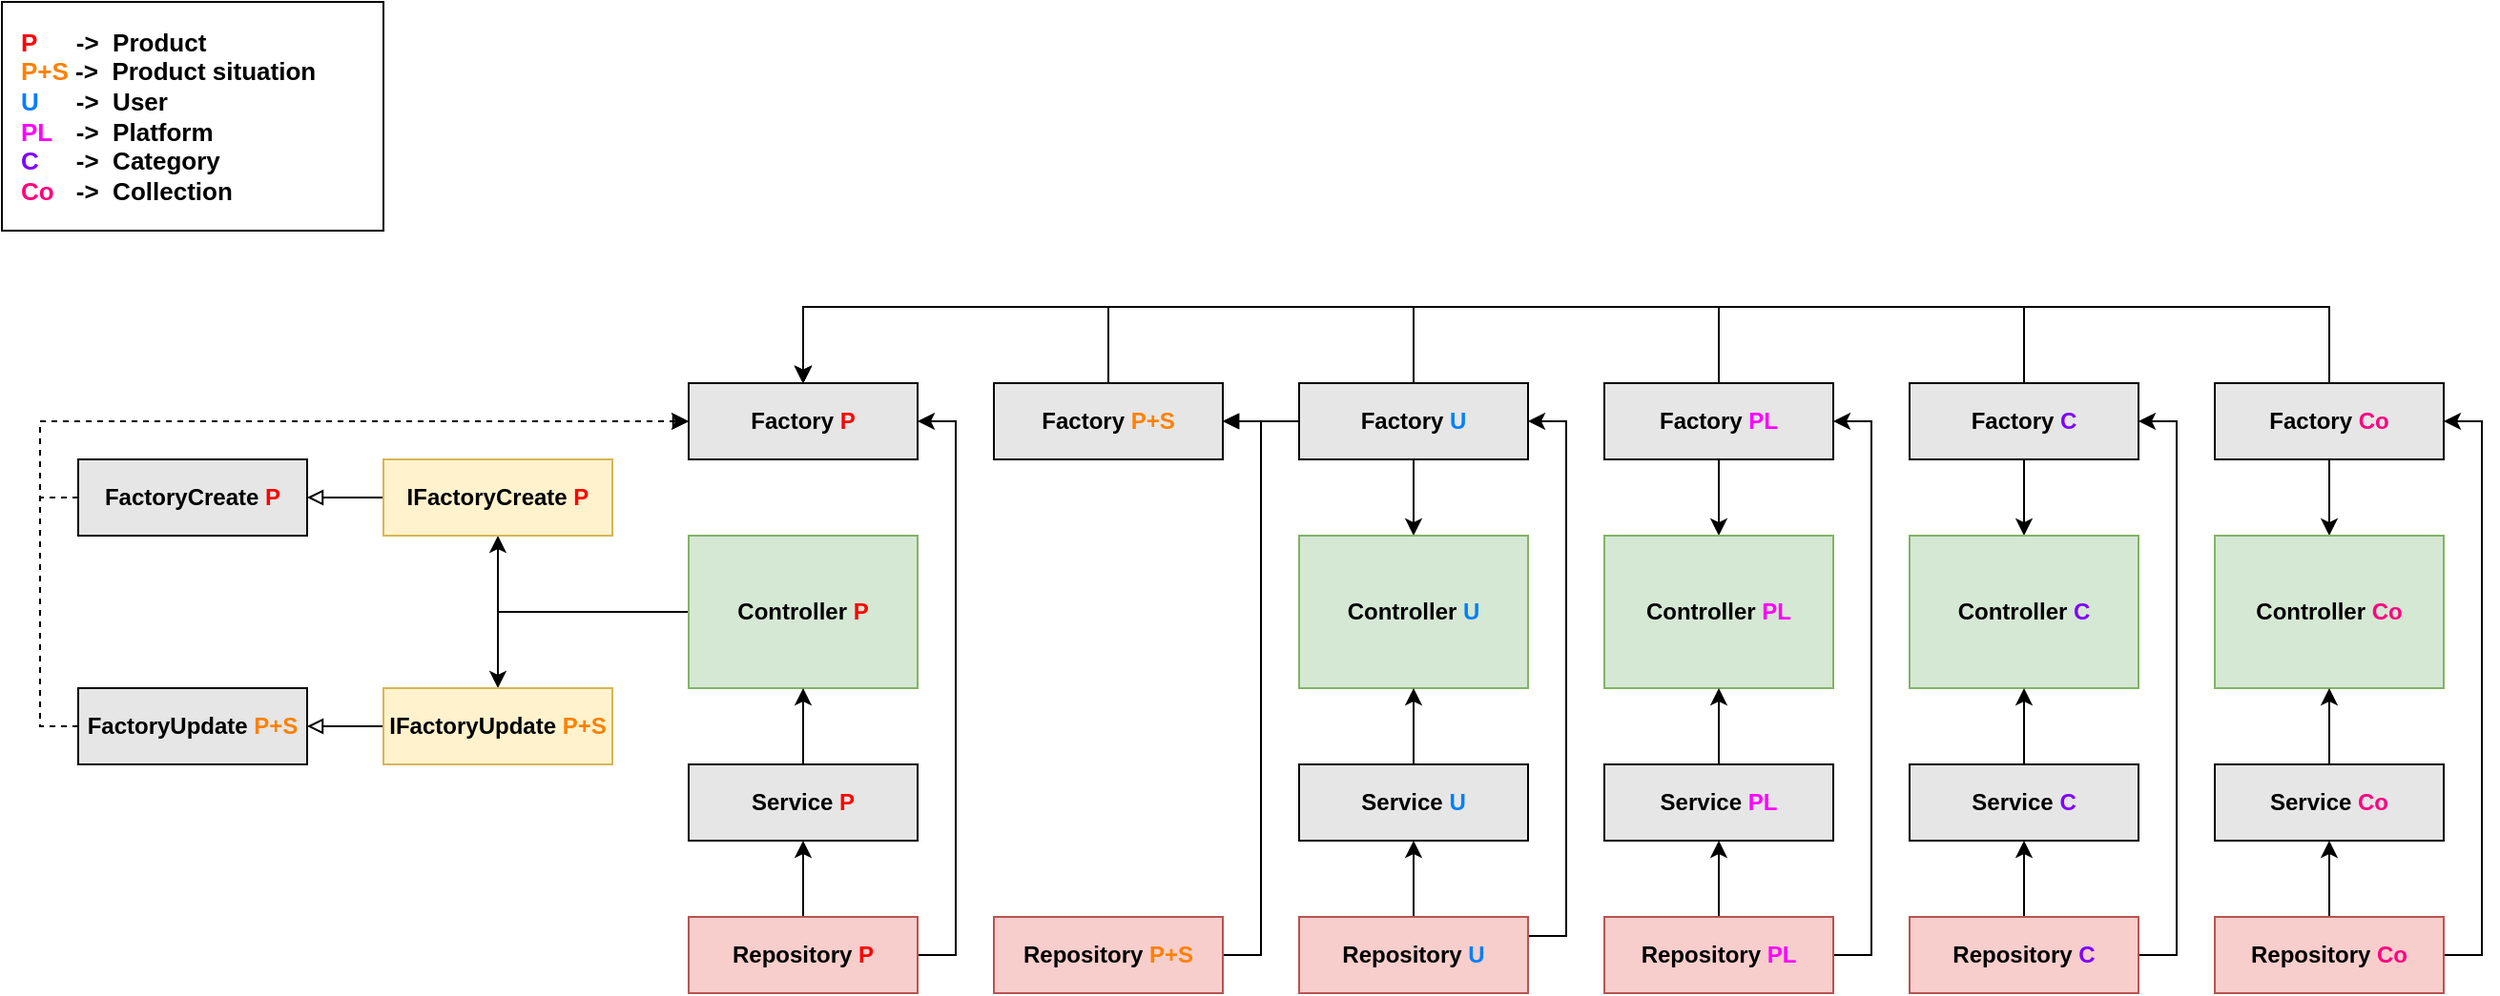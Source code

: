 <mxfile version="20.6.0" type="google"><diagram id="6JddzzMQcjXBdLVQW5BI" name="Página-1"><mxGraphModel grid="1" page="1" gridSize="10" guides="1" tooltips="1" connect="1" arrows="1" fold="1" pageScale="1" pageWidth="827" pageHeight="1169" math="0" shadow="0"><root><mxCell id="0"/><mxCell id="1" parent="0"/><mxCell id="akS8U3j8uPsjT_LzJy7--63" style="edgeStyle=orthogonalEdgeStyle;rounded=0;jumpStyle=none;orthogonalLoop=1;jettySize=auto;html=1;fontSize=12;fontColor=#7F00FF;endArrow=classic;endFill=1;" edge="1" parent="1" source="akS8U3j8uPsjT_LzJy7--12" target="akS8U3j8uPsjT_LzJy7--58"><mxGeometry relative="1" as="geometry"/></mxCell><mxCell id="P5B6yMFjr3VaSI04Bvaf-8" style="edgeStyle=orthogonalEdgeStyle;rounded=0;orthogonalLoop=1;jettySize=auto;html=1;entryX=1;entryY=0.5;entryDx=0;entryDy=0;endArrow=block;endFill=1;" edge="1" parent="1" source="akS8U3j8uPsjT_LzJy7--12" target="akS8U3j8uPsjT_LzJy7--11"><mxGeometry relative="1" as="geometry"/></mxCell><mxCell id="P5B6yMFjr3VaSI04Bvaf-44" style="edgeStyle=orthogonalEdgeStyle;rounded=0;orthogonalLoop=1;jettySize=auto;html=1;entryX=0.5;entryY=0;entryDx=0;entryDy=0;endArrow=classic;endFill=1;" edge="1" parent="1" source="akS8U3j8uPsjT_LzJy7--12" target="P5B6yMFjr3VaSI04Bvaf-33"><mxGeometry relative="1" as="geometry"><Array as="points"><mxPoint x="500" y="480"/><mxPoint x="180" y="480"/></Array></mxGeometry></mxCell><mxCell id="akS8U3j8uPsjT_LzJy7--12" value="Factory &lt;font color=&quot;#007fff&quot;&gt;U&lt;/font&gt;" style="rounded=0;whiteSpace=wrap;html=1;fontStyle=1;fillColor=#E6E6E6;" vertex="1" parent="1"><mxGeometry x="440" y="520" width="120" height="40" as="geometry"/></mxCell><mxCell id="akS8U3j8uPsjT_LzJy7--81" style="edgeStyle=orthogonalEdgeStyle;rounded=0;jumpStyle=none;orthogonalLoop=1;jettySize=auto;html=1;entryX=0.5;entryY=0;entryDx=0;entryDy=0;fontSize=12;fontColor=#7F00FF;endArrow=classic;endFill=1;" edge="1" parent="1" source="akS8U3j8uPsjT_LzJy7--13" target="akS8U3j8uPsjT_LzJy7--59"><mxGeometry relative="1" as="geometry"/></mxCell><mxCell id="P5B6yMFjr3VaSI04Bvaf-45" style="edgeStyle=orthogonalEdgeStyle;rounded=0;orthogonalLoop=1;jettySize=auto;html=1;entryX=0.5;entryY=0;entryDx=0;entryDy=0;endArrow=classic;endFill=1;" edge="1" parent="1" source="akS8U3j8uPsjT_LzJy7--13" target="P5B6yMFjr3VaSI04Bvaf-33"><mxGeometry relative="1" as="geometry"><Array as="points"><mxPoint x="660" y="480"/><mxPoint x="180" y="480"/></Array></mxGeometry></mxCell><mxCell id="akS8U3j8uPsjT_LzJy7--13" value="Factory &lt;font color=&quot;#ff00ff&quot;&gt;PL&lt;/font&gt;" style="rounded=0;whiteSpace=wrap;html=1;fontStyle=1;fillColor=#E6E6E6;" vertex="1" parent="1"><mxGeometry x="600" y="520" width="120" height="40" as="geometry"/></mxCell><mxCell id="akS8U3j8uPsjT_LzJy7--82" style="edgeStyle=orthogonalEdgeStyle;rounded=0;jumpStyle=none;orthogonalLoop=1;jettySize=auto;html=1;entryX=0.5;entryY=0;entryDx=0;entryDy=0;fontSize=12;fontColor=#7F00FF;endArrow=classic;endFill=1;" edge="1" parent="1" source="akS8U3j8uPsjT_LzJy7--14" target="akS8U3j8uPsjT_LzJy7--60"><mxGeometry relative="1" as="geometry"/></mxCell><mxCell id="P5B6yMFjr3VaSI04Bvaf-46" style="edgeStyle=orthogonalEdgeStyle;rounded=0;orthogonalLoop=1;jettySize=auto;html=1;entryX=0.5;entryY=0;entryDx=0;entryDy=0;endArrow=classic;endFill=1;" edge="1" parent="1" source="akS8U3j8uPsjT_LzJy7--14" target="P5B6yMFjr3VaSI04Bvaf-33"><mxGeometry relative="1" as="geometry"><Array as="points"><mxPoint x="820" y="480"/><mxPoint x="180" y="480"/></Array></mxGeometry></mxCell><mxCell id="akS8U3j8uPsjT_LzJy7--14" value="Factory &lt;font color=&quot;#7f00ff&quot;&gt;C&lt;/font&gt;" style="rounded=0;whiteSpace=wrap;html=1;fontStyle=1;fillColor=#E6E6E6;" vertex="1" parent="1"><mxGeometry x="760" y="520" width="120" height="40" as="geometry"/></mxCell><mxCell id="P5B6yMFjr3VaSI04Bvaf-7" style="edgeStyle=orthogonalEdgeStyle;rounded=0;orthogonalLoop=1;jettySize=auto;html=1;entryX=1;entryY=0.5;entryDx=0;entryDy=0;endArrow=block;endFill=1;" edge="1" parent="1" source="akS8U3j8uPsjT_LzJy7--29" target="akS8U3j8uPsjT_LzJy7--11"><mxGeometry relative="1" as="geometry"><Array as="points"><mxPoint x="420" y="820"/><mxPoint x="420" y="540"/></Array></mxGeometry></mxCell><mxCell id="akS8U3j8uPsjT_LzJy7--29" value="Repository &lt;font color=&quot;#ff8000&quot;&gt;P+S&lt;/font&gt;" style="rounded=0;whiteSpace=wrap;html=1;fontStyle=1;fillColor=#f8cecc;strokeColor=#b85450;" vertex="1" parent="1"><mxGeometry x="280" y="800" width="120" height="40" as="geometry"/></mxCell><mxCell id="P5B6yMFjr3VaSI04Bvaf-43" style="edgeStyle=orthogonalEdgeStyle;rounded=0;orthogonalLoop=1;jettySize=auto;html=1;entryX=0.5;entryY=0;entryDx=0;entryDy=0;endArrow=classic;endFill=1;" edge="1" parent="1" source="akS8U3j8uPsjT_LzJy7--11" target="P5B6yMFjr3VaSI04Bvaf-33"><mxGeometry relative="1" as="geometry"><Array as="points"><mxPoint x="340" y="480"/><mxPoint x="180" y="480"/></Array></mxGeometry></mxCell><mxCell id="akS8U3j8uPsjT_LzJy7--11" value="Factory &lt;font color=&quot;#ff8000&quot;&gt;P+S&lt;/font&gt;" style="rounded=0;whiteSpace=wrap;html=1;fontStyle=1;fillColor=#E6E6E6;" vertex="1" parent="1"><mxGeometry x="280" y="520" width="120" height="40" as="geometry"/></mxCell><mxCell id="akS8U3j8uPsjT_LzJy7--49" value="&lt;font color=&quot;#ff0000&quot;&gt;P&lt;/font&gt; &lt;span style=&quot;white-space: pre;&quot;&gt;&#9;&lt;/span&gt;-&amp;gt;&amp;nbsp; Product&lt;br style=&quot;&quot;&gt;&lt;font color=&quot;#ff8000&quot;&gt;P+S&lt;/font&gt; -&amp;gt;&amp;nbsp; Product situation&lt;br style=&quot;&quot;&gt;&lt;font color=&quot;#007fff&quot;&gt;U&lt;/font&gt; &lt;span style=&quot;white-space: pre;&quot;&gt;&#9;&lt;/span&gt;-&amp;gt;&amp;nbsp; User&lt;br style=&quot;&quot;&gt;&lt;font color=&quot;#ff00ff&quot;&gt;PL&lt;/font&gt; &lt;span style=&quot;white-space: pre;&quot;&gt;&#9;&lt;/span&gt;-&amp;gt;&amp;nbsp; Platform&lt;br style=&quot;&quot;&gt;&lt;div style=&quot;&quot;&gt;&lt;span style=&quot;background-color: initial;&quot;&gt;&lt;font color=&quot;#7f00ff&quot;&gt;C&lt;/font&gt; &lt;span style=&quot;white-space: pre;&quot;&gt;&#9;&lt;/span&gt;-&amp;gt;&amp;nbsp; Category&lt;/span&gt;&lt;/div&gt;&lt;div style=&quot;&quot;&gt;&lt;span style=&quot;background-color: initial;&quot;&gt;&lt;font color=&quot;#ff0080&quot;&gt;Co&lt;/font&gt;&lt;span style=&quot;white-space: pre;&quot;&gt;&#9;&lt;/span&gt;-&amp;gt;&amp;nbsp; Collection&lt;/span&gt;&lt;/div&gt;" style="rounded=0;whiteSpace=wrap;html=1;fontSize=13;align=left;fontStyle=1;spacing=10;" vertex="1" parent="1"><mxGeometry x="-240" y="320" width="200" height="120" as="geometry"/></mxCell><mxCell id="akS8U3j8uPsjT_LzJy7--58" value="&lt;span style=&quot;&quot;&gt;Controller &lt;font color=&quot;#007fff&quot; style=&quot;font-size: 12px;&quot;&gt;U&lt;/font&gt;&lt;/span&gt;" style="rounded=0;whiteSpace=wrap;html=1;fontStyle=1;fillColor=#d5e8d4;shadow=0;glass=0;sketch=0;strokeColor=#82b366;" vertex="1" parent="1"><mxGeometry x="440" y="600" width="120" height="80" as="geometry"/></mxCell><mxCell id="akS8U3j8uPsjT_LzJy7--59" value="&lt;span style=&quot;&quot;&gt;Controller &lt;font color=&quot;#ff00ff&quot; style=&quot;font-size: 12px;&quot;&gt;PL&lt;/font&gt;&lt;/span&gt;" style="rounded=0;whiteSpace=wrap;html=1;fontStyle=1;fillColor=#d5e8d4;shadow=0;glass=0;sketch=0;strokeColor=#82b366;" vertex="1" parent="1"><mxGeometry x="600" y="600" width="120" height="80" as="geometry"/></mxCell><mxCell id="akS8U3j8uPsjT_LzJy7--60" value="Controller &lt;font color=&quot;#7f00ff&quot;&gt;C&lt;/font&gt;" style="rounded=0;whiteSpace=wrap;html=1;fontStyle=1;fillColor=#d5e8d4;shadow=0;glass=0;sketch=0;strokeColor=#82b366;" vertex="1" parent="1"><mxGeometry x="760" y="600" width="120" height="80" as="geometry"/></mxCell><mxCell id="akS8U3j8uPsjT_LzJy7--66" style="edgeStyle=orthogonalEdgeStyle;rounded=0;jumpStyle=none;orthogonalLoop=1;jettySize=auto;html=1;exitX=0.5;exitY=0;exitDx=0;exitDy=0;entryX=0.5;entryY=1;entryDx=0;entryDy=0;fontSize=12;fontColor=#007FFF;endArrow=classic;endFill=1;" edge="1" parent="1" source="akS8U3j8uPsjT_LzJy7--61" target="akS8U3j8uPsjT_LzJy7--58"><mxGeometry relative="1" as="geometry"/></mxCell><mxCell id="akS8U3j8uPsjT_LzJy7--67" style="edgeStyle=orthogonalEdgeStyle;rounded=0;jumpStyle=none;orthogonalLoop=1;jettySize=auto;html=1;exitX=1;exitY=0.25;exitDx=0;exitDy=0;entryX=1;entryY=0.5;entryDx=0;entryDy=0;fontSize=12;fontColor=#007FFF;endArrow=classic;endFill=1;" edge="1" parent="1" source="akS8U3j8uPsjT_LzJy7--62" target="akS8U3j8uPsjT_LzJy7--12"><mxGeometry relative="1" as="geometry"/></mxCell><mxCell id="akS8U3j8uPsjT_LzJy7--61" value="Service &lt;font color=&quot;#007fff&quot;&gt;U&lt;/font&gt;" style="rounded=0;whiteSpace=wrap;html=1;fontStyle=1;fillColor=#E6E6E6;" vertex="1" parent="1"><mxGeometry x="440" y="720" width="120" height="40" as="geometry"/></mxCell><mxCell id="akS8U3j8uPsjT_LzJy7--68" style="edgeStyle=orthogonalEdgeStyle;rounded=0;jumpStyle=none;orthogonalLoop=1;jettySize=auto;html=1;fontSize=12;fontColor=#007FFF;endArrow=classic;endFill=1;" edge="1" parent="1" source="akS8U3j8uPsjT_LzJy7--62" target="akS8U3j8uPsjT_LzJy7--61"><mxGeometry relative="1" as="geometry"/></mxCell><mxCell id="akS8U3j8uPsjT_LzJy7--62" value="Repository &lt;font color=&quot;#007fff&quot;&gt;U&lt;/font&gt;" style="rounded=0;whiteSpace=wrap;html=1;fontStyle=1;fillColor=#f8cecc;strokeColor=#b85450;" vertex="1" parent="1"><mxGeometry x="440" y="800" width="120" height="40" as="geometry"/></mxCell><mxCell id="akS8U3j8uPsjT_LzJy7--75" style="edgeStyle=orthogonalEdgeStyle;rounded=0;jumpStyle=none;orthogonalLoop=1;jettySize=auto;html=1;fontSize=12;fontColor=#7F00FF;endArrow=classic;endFill=1;" edge="1" parent="1" source="akS8U3j8uPsjT_LzJy7--69" target="akS8U3j8uPsjT_LzJy7--59"><mxGeometry relative="1" as="geometry"/></mxCell><mxCell id="akS8U3j8uPsjT_LzJy7--69" value="Service &lt;font color=&quot;#ff00ff&quot;&gt;PL&lt;/font&gt;" style="rounded=0;whiteSpace=wrap;html=1;fontStyle=1;fillColor=#E6E6E6;" vertex="1" parent="1"><mxGeometry x="600" y="720" width="120" height="40" as="geometry"/></mxCell><mxCell id="akS8U3j8uPsjT_LzJy7--78" style="edgeStyle=orthogonalEdgeStyle;rounded=0;jumpStyle=none;orthogonalLoop=1;jettySize=auto;html=1;entryX=0.5;entryY=1;entryDx=0;entryDy=0;fontSize=12;fontColor=#7F00FF;endArrow=classic;endFill=1;" edge="1" parent="1" source="akS8U3j8uPsjT_LzJy7--70" target="akS8U3j8uPsjT_LzJy7--60"><mxGeometry relative="1" as="geometry"/></mxCell><mxCell id="akS8U3j8uPsjT_LzJy7--70" value="Service &lt;font color=&quot;#7f00ff&quot;&gt;C&lt;/font&gt;" style="rounded=0;whiteSpace=wrap;html=1;fontStyle=1;fillColor=#E6E6E6;" vertex="1" parent="1"><mxGeometry x="760" y="720" width="120" height="40" as="geometry"/></mxCell><mxCell id="akS8U3j8uPsjT_LzJy7--74" style="edgeStyle=orthogonalEdgeStyle;rounded=0;jumpStyle=none;orthogonalLoop=1;jettySize=auto;html=1;entryX=0.5;entryY=1;entryDx=0;entryDy=0;fontSize=12;fontColor=#7F00FF;endArrow=classic;endFill=1;" edge="1" parent="1" source="akS8U3j8uPsjT_LzJy7--72" target="akS8U3j8uPsjT_LzJy7--69"><mxGeometry relative="1" as="geometry"/></mxCell><mxCell id="CbhvYrBwIV0HX1B_ZlFO-2" style="edgeStyle=orthogonalEdgeStyle;rounded=0;orthogonalLoop=1;jettySize=auto;html=1;entryX=1;entryY=0.5;entryDx=0;entryDy=0;" edge="1" parent="1" source="akS8U3j8uPsjT_LzJy7--72" target="akS8U3j8uPsjT_LzJy7--13"><mxGeometry relative="1" as="geometry"><Array as="points"><mxPoint x="740" y="820"/><mxPoint x="740" y="540"/></Array></mxGeometry></mxCell><mxCell id="akS8U3j8uPsjT_LzJy7--72" value="Repository &lt;font color=&quot;#ff00ff&quot;&gt;PL&lt;/font&gt;" style="rounded=0;whiteSpace=wrap;html=1;fontStyle=1;fillColor=#f8cecc;strokeColor=#b85450;" vertex="1" parent="1"><mxGeometry x="600" y="800" width="120" height="40" as="geometry"/></mxCell><mxCell id="akS8U3j8uPsjT_LzJy7--79" style="edgeStyle=orthogonalEdgeStyle;rounded=0;jumpStyle=none;orthogonalLoop=1;jettySize=auto;html=1;entryX=0.5;entryY=1;entryDx=0;entryDy=0;fontSize=12;fontColor=#7F00FF;endArrow=classic;endFill=1;" edge="1" parent="1" source="akS8U3j8uPsjT_LzJy7--73" target="akS8U3j8uPsjT_LzJy7--70"><mxGeometry relative="1" as="geometry"/></mxCell><mxCell id="CbhvYrBwIV0HX1B_ZlFO-3" style="edgeStyle=orthogonalEdgeStyle;rounded=0;orthogonalLoop=1;jettySize=auto;html=1;entryX=1;entryY=0.5;entryDx=0;entryDy=0;" edge="1" parent="1" source="akS8U3j8uPsjT_LzJy7--73" target="akS8U3j8uPsjT_LzJy7--14"><mxGeometry relative="1" as="geometry"><Array as="points"><mxPoint x="900" y="820"/><mxPoint x="900" y="540"/></Array></mxGeometry></mxCell><mxCell id="akS8U3j8uPsjT_LzJy7--73" value="Repository&amp;nbsp;&lt;span style=&quot;color: rgb(127, 0, 255);&quot;&gt;C&lt;/span&gt;" style="rounded=0;whiteSpace=wrap;html=1;fontStyle=1;fillColor=#f8cecc;strokeColor=#b85450;" vertex="1" parent="1"><mxGeometry x="760" y="800" width="120" height="40" as="geometry"/></mxCell><mxCell id="bNUEbo6eeJRGHgdps0h5-3" style="edgeStyle=orthogonalEdgeStyle;rounded=0;jumpStyle=none;orthogonalLoop=1;jettySize=auto;html=1;entryX=0.5;entryY=0;entryDx=0;entryDy=0;fontSize=12;fontColor=#7F00FF;endArrow=classic;endFill=1;" edge="1" parent="1" source="bNUEbo6eeJRGHgdps0h5-4" target="bNUEbo6eeJRGHgdps0h5-5"><mxGeometry relative="1" as="geometry"/></mxCell><mxCell id="P5B6yMFjr3VaSI04Bvaf-47" style="edgeStyle=orthogonalEdgeStyle;rounded=0;orthogonalLoop=1;jettySize=auto;html=1;entryX=0.5;entryY=0;entryDx=0;entryDy=0;endArrow=classic;endFill=1;" edge="1" parent="1" source="bNUEbo6eeJRGHgdps0h5-4" target="P5B6yMFjr3VaSI04Bvaf-33"><mxGeometry relative="1" as="geometry"><Array as="points"><mxPoint x="980" y="480"/><mxPoint x="180" y="480"/></Array></mxGeometry></mxCell><mxCell id="bNUEbo6eeJRGHgdps0h5-4" value="Factory &lt;font color=&quot;#ff0080&quot;&gt;Co&lt;/font&gt;" style="rounded=0;whiteSpace=wrap;html=1;fontStyle=1;fillColor=#E6E6E6;" vertex="1" parent="1"><mxGeometry x="920" y="520" width="120" height="40" as="geometry"/></mxCell><mxCell id="bNUEbo6eeJRGHgdps0h5-5" value="Controller &lt;font color=&quot;#ff0080&quot;&gt;Co&lt;/font&gt;" style="rounded=0;whiteSpace=wrap;html=1;fontStyle=1;fillColor=#d5e8d4;shadow=0;glass=0;sketch=0;strokeColor=#82b366;" vertex="1" parent="1"><mxGeometry x="920" y="600" width="120" height="80" as="geometry"/></mxCell><mxCell id="bNUEbo6eeJRGHgdps0h5-6" style="edgeStyle=orthogonalEdgeStyle;rounded=0;jumpStyle=none;orthogonalLoop=1;jettySize=auto;html=1;entryX=0.5;entryY=1;entryDx=0;entryDy=0;fontSize=12;fontColor=#7F00FF;endArrow=classic;endFill=1;" edge="1" parent="1" source="bNUEbo6eeJRGHgdps0h5-8" target="bNUEbo6eeJRGHgdps0h5-5"><mxGeometry relative="1" as="geometry"/></mxCell><mxCell id="bNUEbo6eeJRGHgdps0h5-8" value="Service &lt;font color=&quot;#ff0080&quot;&gt;Co&lt;/font&gt;" style="rounded=0;whiteSpace=wrap;html=1;fontStyle=1;fillColor=#E6E6E6;" vertex="1" parent="1"><mxGeometry x="920" y="720" width="120" height="40" as="geometry"/></mxCell><mxCell id="bNUEbo6eeJRGHgdps0h5-9" style="edgeStyle=orthogonalEdgeStyle;rounded=0;jumpStyle=none;orthogonalLoop=1;jettySize=auto;html=1;entryX=0.5;entryY=1;entryDx=0;entryDy=0;fontSize=12;fontColor=#7F00FF;endArrow=classic;endFill=1;" edge="1" parent="1" source="bNUEbo6eeJRGHgdps0h5-10" target="bNUEbo6eeJRGHgdps0h5-8"><mxGeometry relative="1" as="geometry"/></mxCell><mxCell id="CbhvYrBwIV0HX1B_ZlFO-4" style="edgeStyle=orthogonalEdgeStyle;rounded=0;orthogonalLoop=1;jettySize=auto;html=1;entryX=1;entryY=0.5;entryDx=0;entryDy=0;" edge="1" parent="1" source="bNUEbo6eeJRGHgdps0h5-10" target="bNUEbo6eeJRGHgdps0h5-4"><mxGeometry relative="1" as="geometry"><Array as="points"><mxPoint x="1060" y="820"/><mxPoint x="1060" y="540"/></Array></mxGeometry></mxCell><mxCell id="bNUEbo6eeJRGHgdps0h5-10" value="Repository&amp;nbsp;&lt;font color=&quot;#ff0080&quot;&gt;Co&lt;/font&gt;" style="rounded=0;whiteSpace=wrap;html=1;fontStyle=1;fillColor=#f8cecc;strokeColor=#b85450;" vertex="1" parent="1"><mxGeometry x="920" y="800" width="120" height="40" as="geometry"/></mxCell><mxCell id="P5B6yMFjr3VaSI04Bvaf-33" value="Factory &lt;font color=&quot;#ff0000&quot;&gt;P&lt;/font&gt;" style="rounded=0;whiteSpace=wrap;html=1;fontStyle=1;fillColor=#E6E6E6;" vertex="1" parent="1"><mxGeometry x="120" y="520" width="120" height="40" as="geometry"/></mxCell><mxCell id="P5B6yMFjr3VaSI04Bvaf-55" style="edgeStyle=orthogonalEdgeStyle;rounded=0;orthogonalLoop=1;jettySize=auto;html=1;entryX=0;entryY=0.5;entryDx=0;entryDy=0;dashed=1;endArrow=block;endFill=0;" edge="1" parent="1" source="P5B6yMFjr3VaSI04Bvaf-34" target="P5B6yMFjr3VaSI04Bvaf-33"><mxGeometry relative="1" as="geometry"><Array as="points"><mxPoint x="-220" y="700"/><mxPoint x="-220" y="540"/></Array></mxGeometry></mxCell><mxCell id="P5B6yMFjr3VaSI04Bvaf-34" value="FactoryUpdate&amp;nbsp;&lt;font color=&quot;#ff8000&quot;&gt;P+S&lt;/font&gt;" style="rounded=0;whiteSpace=wrap;html=1;fontStyle=1;fillColor=#E6E6E6;" vertex="1" parent="1"><mxGeometry x="-200" y="680" width="120" height="40" as="geometry"/></mxCell><mxCell id="yZNMTFbg-Af2aMiafM4q-6" style="edgeStyle=orthogonalEdgeStyle;rounded=0;orthogonalLoop=1;jettySize=auto;html=1;entryX=0.5;entryY=1;entryDx=0;entryDy=0;fontColor=#FF8000;" edge="1" parent="1" source="P5B6yMFjr3VaSI04Bvaf-35" target="yZNMTFbg-Af2aMiafM4q-2"><mxGeometry relative="1" as="geometry"/></mxCell><mxCell id="yZNMTFbg-Af2aMiafM4q-7" style="edgeStyle=orthogonalEdgeStyle;rounded=0;orthogonalLoop=1;jettySize=auto;html=1;entryX=0.5;entryY=0;entryDx=0;entryDy=0;fontColor=#FF8000;" edge="1" parent="1" source="P5B6yMFjr3VaSI04Bvaf-35" target="yZNMTFbg-Af2aMiafM4q-3"><mxGeometry relative="1" as="geometry"/></mxCell><mxCell id="P5B6yMFjr3VaSI04Bvaf-35" value="&lt;span style=&quot;&quot;&gt;Controller &lt;font style=&quot;font-size: 12px;&quot; color=&quot;#ff0000&quot;&gt;P&lt;/font&gt;&lt;/span&gt;" style="rounded=0;whiteSpace=wrap;html=1;fontStyle=1;shadow=0;glass=0;sketch=0;fillStyle=auto;fillColor=#d5e8d4;strokeColor=#82b366;" vertex="1" parent="1"><mxGeometry x="120" y="600" width="120" height="80" as="geometry"/></mxCell><mxCell id="P5B6yMFjr3VaSI04Bvaf-41" style="edgeStyle=orthogonalEdgeStyle;rounded=0;orthogonalLoop=1;jettySize=auto;html=1;entryX=0.5;entryY=1;entryDx=0;entryDy=0;endArrow=classic;endFill=1;" edge="1" parent="1" source="P5B6yMFjr3VaSI04Bvaf-36" target="P5B6yMFjr3VaSI04Bvaf-35"><mxGeometry relative="1" as="geometry"/></mxCell><mxCell id="P5B6yMFjr3VaSI04Bvaf-36" value="Service &lt;font color=&quot;#ff0000&quot;&gt;P&lt;/font&gt;" style="rounded=0;whiteSpace=wrap;html=1;fontStyle=1;fillColor=#E6E6E6;" vertex="1" parent="1"><mxGeometry x="120" y="720" width="120" height="40" as="geometry"/></mxCell><mxCell id="P5B6yMFjr3VaSI04Bvaf-38" style="edgeStyle=orthogonalEdgeStyle;rounded=0;orthogonalLoop=1;jettySize=auto;html=1;entryX=1;entryY=0.5;entryDx=0;entryDy=0;endArrow=classic;endFill=1;" edge="1" parent="1" source="P5B6yMFjr3VaSI04Bvaf-37" target="P5B6yMFjr3VaSI04Bvaf-33"><mxGeometry relative="1" as="geometry"><Array as="points"><mxPoint x="260" y="820"/><mxPoint x="260" y="540"/></Array></mxGeometry></mxCell><mxCell id="P5B6yMFjr3VaSI04Bvaf-42" style="edgeStyle=orthogonalEdgeStyle;rounded=0;orthogonalLoop=1;jettySize=auto;html=1;endArrow=classic;endFill=1;" edge="1" parent="1" source="P5B6yMFjr3VaSI04Bvaf-37" target="P5B6yMFjr3VaSI04Bvaf-36"><mxGeometry relative="1" as="geometry"/></mxCell><mxCell id="P5B6yMFjr3VaSI04Bvaf-37" value="Repository &lt;font color=&quot;#ff0000&quot;&gt;P&lt;/font&gt;" style="rounded=0;whiteSpace=wrap;html=1;fontStyle=1;fillColor=#f8cecc;strokeColor=#b85450;" vertex="1" parent="1"><mxGeometry x="120" y="800" width="120" height="40" as="geometry"/></mxCell><mxCell id="yZNMTFbg-Af2aMiafM4q-1" style="edgeStyle=orthogonalEdgeStyle;rounded=0;orthogonalLoop=1;jettySize=auto;html=1;exitX=0;exitY=0.5;exitDx=0;exitDy=0;entryX=0;entryY=0.5;entryDx=0;entryDy=0;dashed=1;" edge="1" parent="1" source="P5B6yMFjr3VaSI04Bvaf-48" target="P5B6yMFjr3VaSI04Bvaf-33"><mxGeometry relative="1" as="geometry"><Array as="points"><mxPoint x="-220" y="580"/><mxPoint x="-220" y="540"/></Array></mxGeometry></mxCell><mxCell id="P5B6yMFjr3VaSI04Bvaf-48" value="FactoryCreate&amp;nbsp;&lt;font color=&quot;#ff0000&quot;&gt;P&lt;/font&gt;" style="rounded=0;whiteSpace=wrap;html=1;fontStyle=1;fillColor=#E6E6E6;" vertex="1" parent="1"><mxGeometry x="-200" y="560" width="120" height="40" as="geometry"/></mxCell><mxCell id="yZNMTFbg-Af2aMiafM4q-8" style="edgeStyle=orthogonalEdgeStyle;rounded=0;orthogonalLoop=1;jettySize=auto;html=1;entryX=1;entryY=0.5;entryDx=0;entryDy=0;fontColor=#FF8000;endArrow=block;endFill=0;" edge="1" parent="1" source="yZNMTFbg-Af2aMiafM4q-2" target="P5B6yMFjr3VaSI04Bvaf-48"><mxGeometry relative="1" as="geometry"/></mxCell><mxCell id="yZNMTFbg-Af2aMiafM4q-2" value="IFactoryCreate&amp;nbsp;&lt;font color=&quot;#ff0000&quot;&gt;P&lt;/font&gt;" style="rounded=0;whiteSpace=wrap;html=1;fontStyle=1;fillColor=#fff2cc;strokeColor=#d6b656;" vertex="1" parent="1"><mxGeometry x="-40" y="560" width="120" height="40" as="geometry"/></mxCell><mxCell id="yZNMTFbg-Af2aMiafM4q-9" style="edgeStyle=orthogonalEdgeStyle;rounded=0;orthogonalLoop=1;jettySize=auto;html=1;fontColor=#FF8000;endArrow=block;endFill=0;" edge="1" parent="1" source="yZNMTFbg-Af2aMiafM4q-3" target="P5B6yMFjr3VaSI04Bvaf-34"><mxGeometry relative="1" as="geometry"/></mxCell><mxCell id="yZNMTFbg-Af2aMiafM4q-3" value="IFactoryUpdate&amp;nbsp;&lt;font color=&quot;#ff8000&quot;&gt;P+S&lt;/font&gt;" style="rounded=0;whiteSpace=wrap;html=1;fontStyle=1;fillColor=#fff2cc;strokeColor=#d6b656;" vertex="1" parent="1"><mxGeometry x="-40" y="680" width="120" height="40" as="geometry"/></mxCell></root></mxGraphModel></diagram></mxfile>